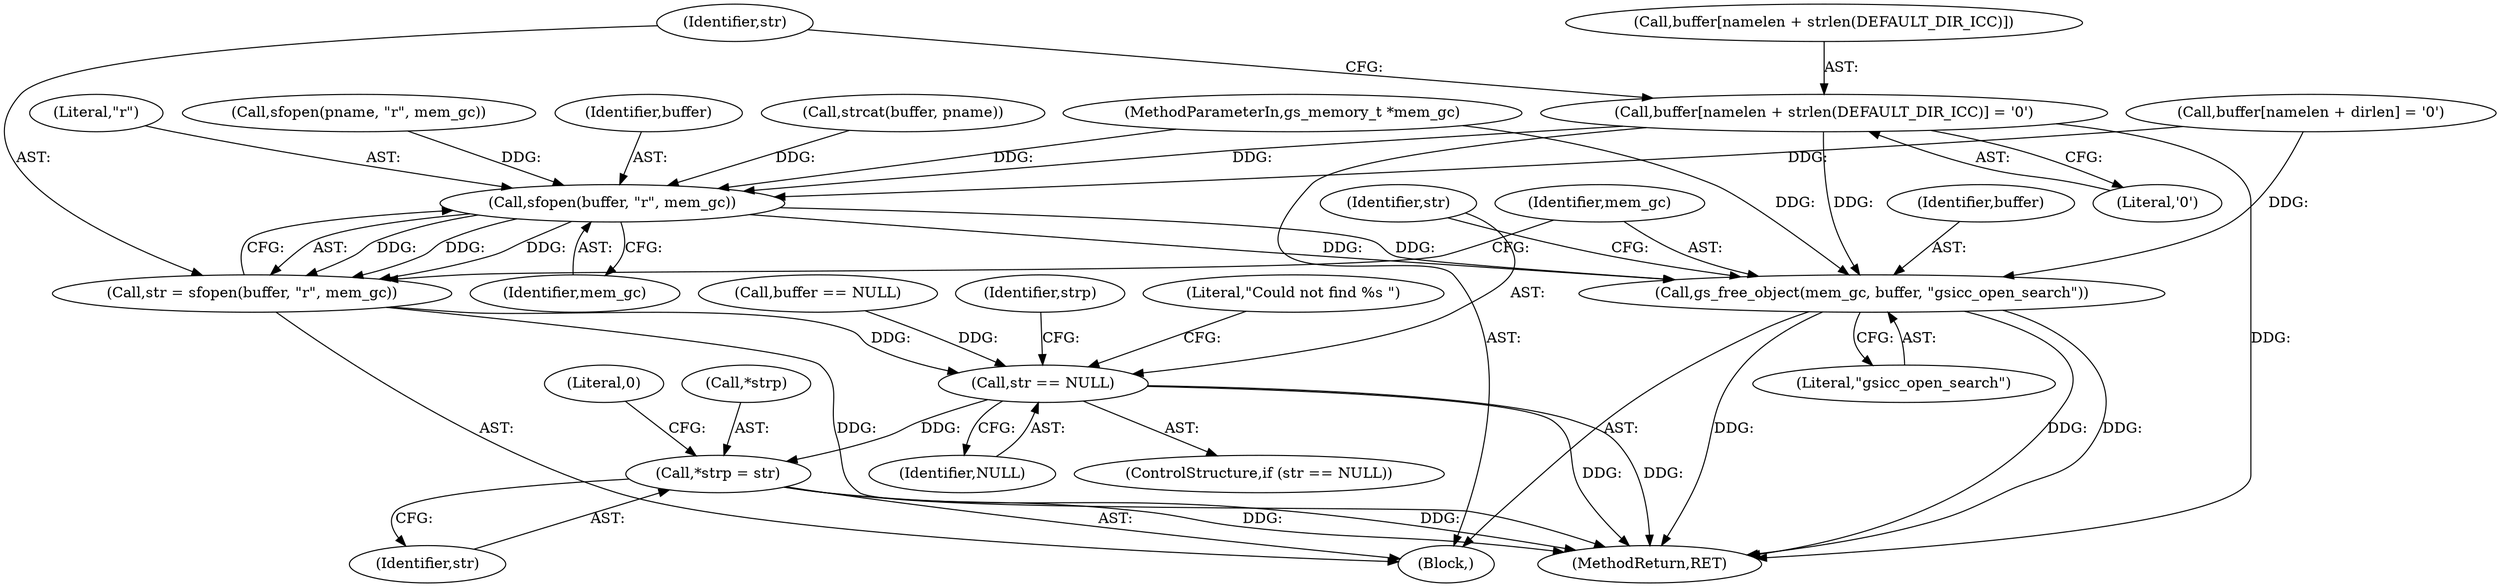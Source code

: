 digraph "0_ghostscript_6d444c273da5499a4cd72f21cb6d4c9a5256807d@API" {
"1000203" [label="(Call,buffer[namelen + strlen(DEFAULT_DIR_ICC)] = '\0')"];
"1000213" [label="(Call,sfopen(buffer, \"r\", mem_gc))"];
"1000211" [label="(Call,str = sfopen(buffer, \"r\", mem_gc))"];
"1000222" [label="(Call,str == NULL)"];
"1000229" [label="(Call,*strp = str)"];
"1000217" [label="(Call,gs_free_object(mem_gc, buffer, \"gsicc_open_search\"))"];
"1000200" [label="(Call,strcat(buffer, pname))"];
"1000110" [label="(MethodParameterIn,gs_memory_t *mem_gc)"];
"1000235" [label="(MethodReturn,RET)"];
"1000227" [label="(Literal,\"Could not find %s \")"];
"1000203" [label="(Call,buffer[namelen + strlen(DEFAULT_DIR_ICC)] = '\0')"];
"1000176" [label="(Call,sfopen(pname, \"r\", mem_gc))"];
"1000223" [label="(Identifier,str)"];
"1000216" [label="(Identifier,mem_gc)"];
"1000192" [label="(Call,buffer == NULL)"];
"1000219" [label="(Identifier,buffer)"];
"1000232" [label="(Identifier,str)"];
"1000222" [label="(Call,str == NULL)"];
"1000229" [label="(Call,*strp = str)"];
"1000221" [label="(ControlStructure,if (str == NULL))"];
"1000230" [label="(Call,*strp)"];
"1000211" [label="(Call,str = sfopen(buffer, \"r\", mem_gc))"];
"1000220" [label="(Literal,\"gsicc_open_search\")"];
"1000231" [label="(Identifier,strp)"];
"1000212" [label="(Identifier,str)"];
"1000214" [label="(Identifier,buffer)"];
"1000204" [label="(Call,buffer[namelen + strlen(DEFAULT_DIR_ICC)])"];
"1000217" [label="(Call,gs_free_object(mem_gc, buffer, \"gsicc_open_search\"))"];
"1000234" [label="(Literal,0)"];
"1000114" [label="(Block,)"];
"1000224" [label="(Identifier,NULL)"];
"1000146" [label="(Call,buffer[namelen + dirlen] = '\0')"];
"1000218" [label="(Identifier,mem_gc)"];
"1000213" [label="(Call,sfopen(buffer, \"r\", mem_gc))"];
"1000210" [label="(Literal,'\0')"];
"1000215" [label="(Literal,\"r\")"];
"1000203" -> "1000114"  [label="AST: "];
"1000203" -> "1000210"  [label="CFG: "];
"1000204" -> "1000203"  [label="AST: "];
"1000210" -> "1000203"  [label="AST: "];
"1000212" -> "1000203"  [label="CFG: "];
"1000203" -> "1000235"  [label="DDG: "];
"1000203" -> "1000213"  [label="DDG: "];
"1000203" -> "1000217"  [label="DDG: "];
"1000213" -> "1000211"  [label="AST: "];
"1000213" -> "1000216"  [label="CFG: "];
"1000214" -> "1000213"  [label="AST: "];
"1000215" -> "1000213"  [label="AST: "];
"1000216" -> "1000213"  [label="AST: "];
"1000211" -> "1000213"  [label="CFG: "];
"1000213" -> "1000211"  [label="DDG: "];
"1000213" -> "1000211"  [label="DDG: "];
"1000213" -> "1000211"  [label="DDG: "];
"1000200" -> "1000213"  [label="DDG: "];
"1000146" -> "1000213"  [label="DDG: "];
"1000176" -> "1000213"  [label="DDG: "];
"1000110" -> "1000213"  [label="DDG: "];
"1000213" -> "1000217"  [label="DDG: "];
"1000213" -> "1000217"  [label="DDG: "];
"1000211" -> "1000114"  [label="AST: "];
"1000212" -> "1000211"  [label="AST: "];
"1000218" -> "1000211"  [label="CFG: "];
"1000211" -> "1000235"  [label="DDG: "];
"1000211" -> "1000222"  [label="DDG: "];
"1000222" -> "1000221"  [label="AST: "];
"1000222" -> "1000224"  [label="CFG: "];
"1000223" -> "1000222"  [label="AST: "];
"1000224" -> "1000222"  [label="AST: "];
"1000227" -> "1000222"  [label="CFG: "];
"1000231" -> "1000222"  [label="CFG: "];
"1000222" -> "1000235"  [label="DDG: "];
"1000222" -> "1000235"  [label="DDG: "];
"1000192" -> "1000222"  [label="DDG: "];
"1000222" -> "1000229"  [label="DDG: "];
"1000229" -> "1000114"  [label="AST: "];
"1000229" -> "1000232"  [label="CFG: "];
"1000230" -> "1000229"  [label="AST: "];
"1000232" -> "1000229"  [label="AST: "];
"1000234" -> "1000229"  [label="CFG: "];
"1000229" -> "1000235"  [label="DDG: "];
"1000229" -> "1000235"  [label="DDG: "];
"1000217" -> "1000114"  [label="AST: "];
"1000217" -> "1000220"  [label="CFG: "];
"1000218" -> "1000217"  [label="AST: "];
"1000219" -> "1000217"  [label="AST: "];
"1000220" -> "1000217"  [label="AST: "];
"1000223" -> "1000217"  [label="CFG: "];
"1000217" -> "1000235"  [label="DDG: "];
"1000217" -> "1000235"  [label="DDG: "];
"1000217" -> "1000235"  [label="DDG: "];
"1000110" -> "1000217"  [label="DDG: "];
"1000146" -> "1000217"  [label="DDG: "];
}
